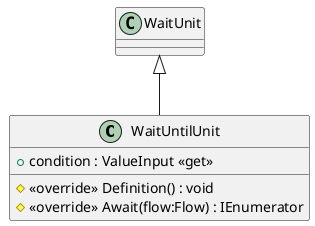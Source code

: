 @startuml
class WaitUntilUnit {
    + condition : ValueInput <<get>>
    # <<override>> Definition() : void
    # <<override>> Await(flow:Flow) : IEnumerator
}
WaitUnit <|-- WaitUntilUnit
@enduml
